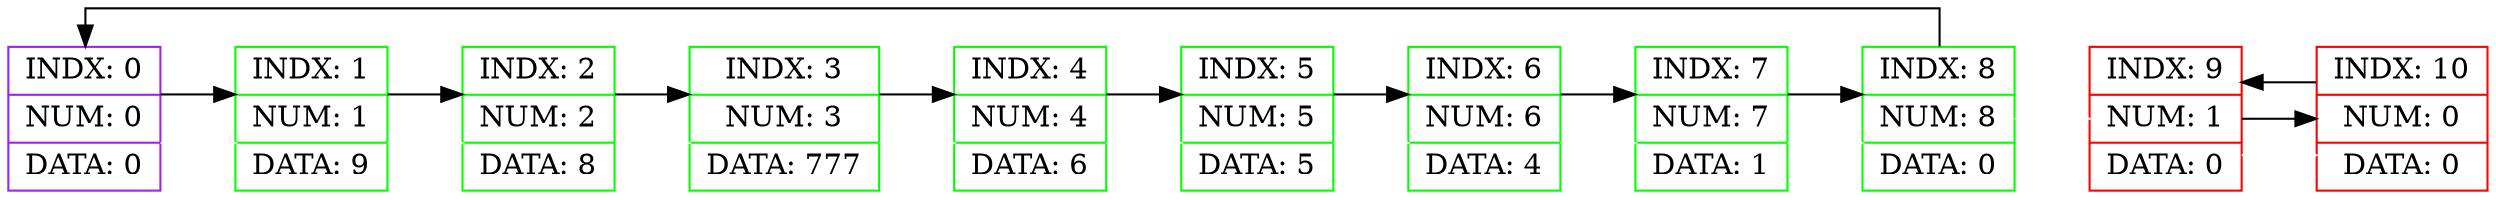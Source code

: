 digraph {
    rankdir=LR;
    pack=true;
    splines=ortho;
    node [ shape=record ];
    
	Node0[label = "INDX: 0|NUM: 0|DATA: 0";];
	Node0[color = "purple";];

	Node1[label = "INDX: 1|NUM: 1|DATA: 9";];
	Node1[color = "green";];

	Node2[label = "INDX: 2|NUM: 2|DATA: 8";];
	Node2[color = "green";];

	Node3[label = "INDX: 3|NUM: 3|DATA: 777";];
	Node3[color = "green";];

	Node4[label = "INDX: 4|NUM: 4|DATA: 6";];
	Node4[color = "green";];

	Node5[label = "INDX: 5|NUM: 5|DATA: 5";];
	Node5[color = "green";];

	Node6[label = "INDX: 6|NUM: 6|DATA: 4";];
	Node6[color = "green";];

	Node7[label = "INDX: 7|NUM: 7|DATA: 1";];
	Node7[color = "green";];

	Node8[label = "INDX: 8|NUM: 8|DATA: 0";];
	Node8[color = "green";];

	Node9[label = "INDX: 9|NUM: 1|DATA: 0";];
	Node9[color = "red";];

	Node10[label = "INDX: 10|NUM: 0|DATA: 0";];
	Node10[color = "red";];

	Node0 -> Node1[color = "white";];
	Node1 -> Node2[color = "white";];
	Node2 -> Node3[color = "white";];
	Node3 -> Node4[color = "white";];
	Node4 -> Node5[color = "white";];
	Node5 -> Node6[color = "white";];
	Node6 -> Node7[color = "white";];
	Node7 -> Node8[color = "white";];
	Node8 -> Node9[color = "white";];
	Node9 -> Node10[color = "white";];

	Node0 -> Node1 [constraint = false;];
	Node1 -> Node2 [constraint = false;];
	Node2 -> Node3 [constraint = false;];
	Node3 -> Node4 [constraint = false;];
	Node4 -> Node5 [constraint = false;];
	Node5 -> Node6 [constraint = false;];
	Node6 -> Node7 [constraint = false;];
	Node7 -> Node8 [constraint = false;];
	Node8 -> Node0 [constraint = false;];
	Node9 -> Node10 [constraint = false;];
	Node10 -> Node9 [constraint = false;];
}
